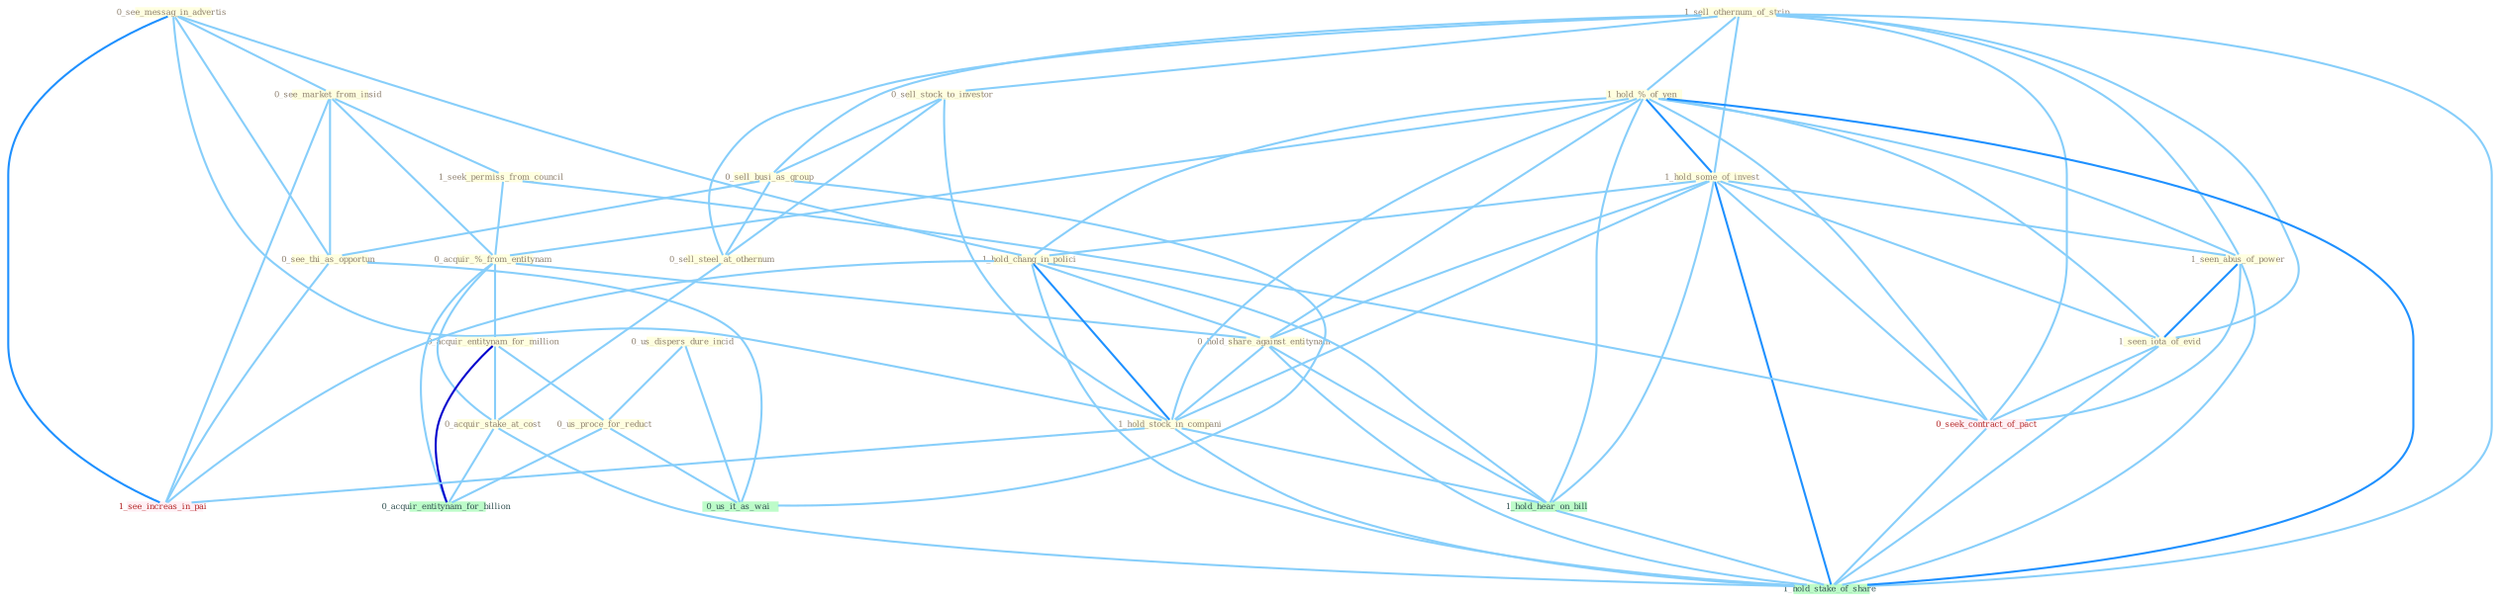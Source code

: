 Graph G{ 
    node
    [shape=polygon,style=filled,width=.5,height=.06,color="#BDFCC9",fixedsize=true,fontsize=4,
    fontcolor="#2f4f4f"];
    {node
    [color="#ffffe0", fontcolor="#8b7d6b"] "0_see_messag_in_advertis " "1_sell_othernum_of_strip " "1_hold_%_of_yen " "0_see_market_from_insid " "1_hold_some_of_invest " "1_seek_permiss_from_council " "0_sell_stock_to_investor " "0_acquir_%_from_entitynam " "0_sell_busi_as_group " "1_seen_abus_of_power " "0_see_thi_as_opportun " "1_seen_iota_of_evid " "0_acquir_entitynam_for_million " "1_hold_chang_in_polici " "0_sell_steel_at_othernum " "0_us_dispers_dure_incid " "0_us_proce_for_reduct " "0_hold_share_against_entitynam " "1_hold_stock_in_compani " "0_acquir_stake_at_cost "}
{node [color="#fff0f5", fontcolor="#b22222"] "0_seek_contract_of_pact " "1_see_increas_in_pai "}
edge [color="#B0E2FF"];

	"0_see_messag_in_advertis " -- "0_see_market_from_insid " [w="1", color="#87cefa" ];
	"0_see_messag_in_advertis " -- "0_see_thi_as_opportun " [w="1", color="#87cefa" ];
	"0_see_messag_in_advertis " -- "1_hold_chang_in_polici " [w="1", color="#87cefa" ];
	"0_see_messag_in_advertis " -- "1_hold_stock_in_compani " [w="1", color="#87cefa" ];
	"0_see_messag_in_advertis " -- "1_see_increas_in_pai " [w="2", color="#1e90ff" , len=0.8];
	"1_sell_othernum_of_strip " -- "1_hold_%_of_yen " [w="1", color="#87cefa" ];
	"1_sell_othernum_of_strip " -- "1_hold_some_of_invest " [w="1", color="#87cefa" ];
	"1_sell_othernum_of_strip " -- "0_sell_stock_to_investor " [w="1", color="#87cefa" ];
	"1_sell_othernum_of_strip " -- "0_sell_busi_as_group " [w="1", color="#87cefa" ];
	"1_sell_othernum_of_strip " -- "1_seen_abus_of_power " [w="1", color="#87cefa" ];
	"1_sell_othernum_of_strip " -- "1_seen_iota_of_evid " [w="1", color="#87cefa" ];
	"1_sell_othernum_of_strip " -- "0_sell_steel_at_othernum " [w="1", color="#87cefa" ];
	"1_sell_othernum_of_strip " -- "0_seek_contract_of_pact " [w="1", color="#87cefa" ];
	"1_sell_othernum_of_strip " -- "1_hold_stake_of_share " [w="1", color="#87cefa" ];
	"1_hold_%_of_yen " -- "1_hold_some_of_invest " [w="2", color="#1e90ff" , len=0.8];
	"1_hold_%_of_yen " -- "0_acquir_%_from_entitynam " [w="1", color="#87cefa" ];
	"1_hold_%_of_yen " -- "1_seen_abus_of_power " [w="1", color="#87cefa" ];
	"1_hold_%_of_yen " -- "1_seen_iota_of_evid " [w="1", color="#87cefa" ];
	"1_hold_%_of_yen " -- "1_hold_chang_in_polici " [w="1", color="#87cefa" ];
	"1_hold_%_of_yen " -- "0_hold_share_against_entitynam " [w="1", color="#87cefa" ];
	"1_hold_%_of_yen " -- "1_hold_stock_in_compani " [w="1", color="#87cefa" ];
	"1_hold_%_of_yen " -- "0_seek_contract_of_pact " [w="1", color="#87cefa" ];
	"1_hold_%_of_yen " -- "1_hold_hear_on_bill " [w="1", color="#87cefa" ];
	"1_hold_%_of_yen " -- "1_hold_stake_of_share " [w="2", color="#1e90ff" , len=0.8];
	"0_see_market_from_insid " -- "1_seek_permiss_from_council " [w="1", color="#87cefa" ];
	"0_see_market_from_insid " -- "0_acquir_%_from_entitynam " [w="1", color="#87cefa" ];
	"0_see_market_from_insid " -- "0_see_thi_as_opportun " [w="1", color="#87cefa" ];
	"0_see_market_from_insid " -- "1_see_increas_in_pai " [w="1", color="#87cefa" ];
	"1_hold_some_of_invest " -- "1_seen_abus_of_power " [w="1", color="#87cefa" ];
	"1_hold_some_of_invest " -- "1_seen_iota_of_evid " [w="1", color="#87cefa" ];
	"1_hold_some_of_invest " -- "1_hold_chang_in_polici " [w="1", color="#87cefa" ];
	"1_hold_some_of_invest " -- "0_hold_share_against_entitynam " [w="1", color="#87cefa" ];
	"1_hold_some_of_invest " -- "1_hold_stock_in_compani " [w="1", color="#87cefa" ];
	"1_hold_some_of_invest " -- "0_seek_contract_of_pact " [w="1", color="#87cefa" ];
	"1_hold_some_of_invest " -- "1_hold_hear_on_bill " [w="1", color="#87cefa" ];
	"1_hold_some_of_invest " -- "1_hold_stake_of_share " [w="2", color="#1e90ff" , len=0.8];
	"1_seek_permiss_from_council " -- "0_acquir_%_from_entitynam " [w="1", color="#87cefa" ];
	"1_seek_permiss_from_council " -- "0_seek_contract_of_pact " [w="1", color="#87cefa" ];
	"0_sell_stock_to_investor " -- "0_sell_busi_as_group " [w="1", color="#87cefa" ];
	"0_sell_stock_to_investor " -- "0_sell_steel_at_othernum " [w="1", color="#87cefa" ];
	"0_sell_stock_to_investor " -- "1_hold_stock_in_compani " [w="1", color="#87cefa" ];
	"0_acquir_%_from_entitynam " -- "0_acquir_entitynam_for_million " [w="1", color="#87cefa" ];
	"0_acquir_%_from_entitynam " -- "0_hold_share_against_entitynam " [w="1", color="#87cefa" ];
	"0_acquir_%_from_entitynam " -- "0_acquir_stake_at_cost " [w="1", color="#87cefa" ];
	"0_acquir_%_from_entitynam " -- "0_acquir_entitynam_for_billion " [w="1", color="#87cefa" ];
	"0_sell_busi_as_group " -- "0_see_thi_as_opportun " [w="1", color="#87cefa" ];
	"0_sell_busi_as_group " -- "0_sell_steel_at_othernum " [w="1", color="#87cefa" ];
	"0_sell_busi_as_group " -- "0_us_it_as_wai " [w="1", color="#87cefa" ];
	"1_seen_abus_of_power " -- "1_seen_iota_of_evid " [w="2", color="#1e90ff" , len=0.8];
	"1_seen_abus_of_power " -- "0_seek_contract_of_pact " [w="1", color="#87cefa" ];
	"1_seen_abus_of_power " -- "1_hold_stake_of_share " [w="1", color="#87cefa" ];
	"0_see_thi_as_opportun " -- "0_us_it_as_wai " [w="1", color="#87cefa" ];
	"0_see_thi_as_opportun " -- "1_see_increas_in_pai " [w="1", color="#87cefa" ];
	"1_seen_iota_of_evid " -- "0_seek_contract_of_pact " [w="1", color="#87cefa" ];
	"1_seen_iota_of_evid " -- "1_hold_stake_of_share " [w="1", color="#87cefa" ];
	"0_acquir_entitynam_for_million " -- "0_us_proce_for_reduct " [w="1", color="#87cefa" ];
	"0_acquir_entitynam_for_million " -- "0_acquir_stake_at_cost " [w="1", color="#87cefa" ];
	"0_acquir_entitynam_for_million " -- "0_acquir_entitynam_for_billion " [w="3", color="#0000cd" , len=0.6];
	"1_hold_chang_in_polici " -- "0_hold_share_against_entitynam " [w="1", color="#87cefa" ];
	"1_hold_chang_in_polici " -- "1_hold_stock_in_compani " [w="2", color="#1e90ff" , len=0.8];
	"1_hold_chang_in_polici " -- "1_see_increas_in_pai " [w="1", color="#87cefa" ];
	"1_hold_chang_in_polici " -- "1_hold_hear_on_bill " [w="1", color="#87cefa" ];
	"1_hold_chang_in_polici " -- "1_hold_stake_of_share " [w="1", color="#87cefa" ];
	"0_sell_steel_at_othernum " -- "0_acquir_stake_at_cost " [w="1", color="#87cefa" ];
	"0_us_dispers_dure_incid " -- "0_us_proce_for_reduct " [w="1", color="#87cefa" ];
	"0_us_dispers_dure_incid " -- "0_us_it_as_wai " [w="1", color="#87cefa" ];
	"0_us_proce_for_reduct " -- "0_us_it_as_wai " [w="1", color="#87cefa" ];
	"0_us_proce_for_reduct " -- "0_acquir_entitynam_for_billion " [w="1", color="#87cefa" ];
	"0_hold_share_against_entitynam " -- "1_hold_stock_in_compani " [w="1", color="#87cefa" ];
	"0_hold_share_against_entitynam " -- "1_hold_hear_on_bill " [w="1", color="#87cefa" ];
	"0_hold_share_against_entitynam " -- "1_hold_stake_of_share " [w="1", color="#87cefa" ];
	"1_hold_stock_in_compani " -- "1_see_increas_in_pai " [w="1", color="#87cefa" ];
	"1_hold_stock_in_compani " -- "1_hold_hear_on_bill " [w="1", color="#87cefa" ];
	"1_hold_stock_in_compani " -- "1_hold_stake_of_share " [w="1", color="#87cefa" ];
	"0_acquir_stake_at_cost " -- "0_acquir_entitynam_for_billion " [w="1", color="#87cefa" ];
	"0_acquir_stake_at_cost " -- "1_hold_stake_of_share " [w="1", color="#87cefa" ];
	"0_seek_contract_of_pact " -- "1_hold_stake_of_share " [w="1", color="#87cefa" ];
	"1_hold_hear_on_bill " -- "1_hold_stake_of_share " [w="1", color="#87cefa" ];
}